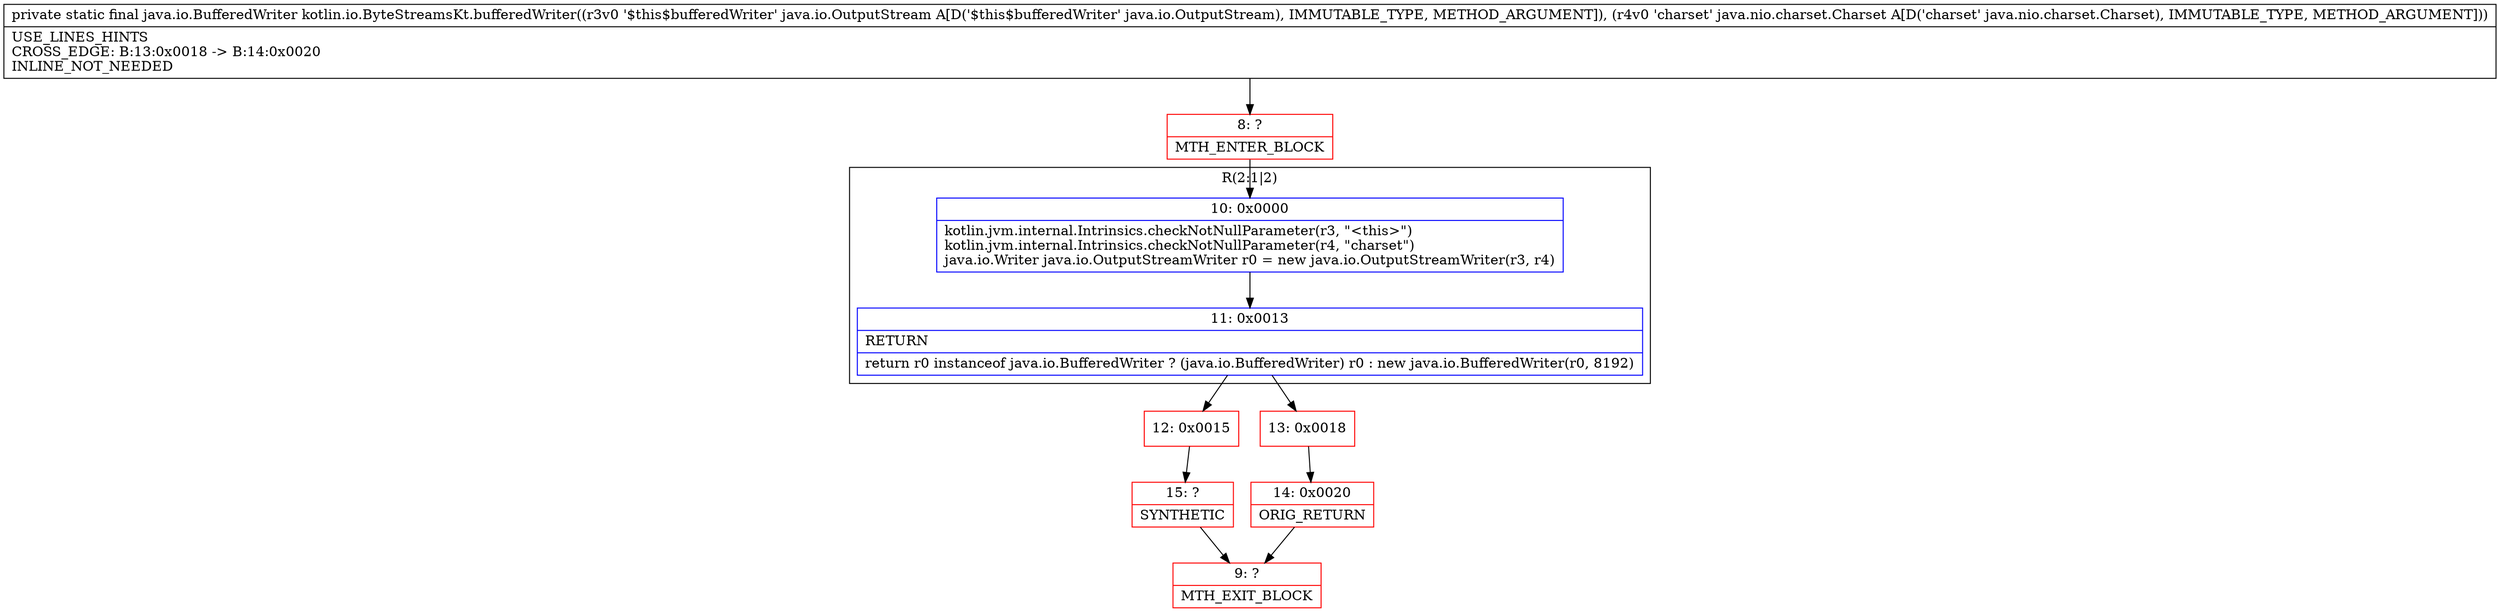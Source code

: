 digraph "CFG forkotlin.io.ByteStreamsKt.bufferedWriter(Ljava\/io\/OutputStream;Ljava\/nio\/charset\/Charset;)Ljava\/io\/BufferedWriter;" {
subgraph cluster_Region_969653796 {
label = "R(2:1|2)";
node [shape=record,color=blue];
Node_10 [shape=record,label="{10\:\ 0x0000|kotlin.jvm.internal.Intrinsics.checkNotNullParameter(r3, \"\<this\>\")\lkotlin.jvm.internal.Intrinsics.checkNotNullParameter(r4, \"charset\")\ljava.io.Writer java.io.OutputStreamWriter r0 = new java.io.OutputStreamWriter(r3, r4)\l}"];
Node_11 [shape=record,label="{11\:\ 0x0013|RETURN\l|return r0 instanceof java.io.BufferedWriter ? (java.io.BufferedWriter) r0 : new java.io.BufferedWriter(r0, 8192)\l}"];
}
Node_8 [shape=record,color=red,label="{8\:\ ?|MTH_ENTER_BLOCK\l}"];
Node_12 [shape=record,color=red,label="{12\:\ 0x0015}"];
Node_15 [shape=record,color=red,label="{15\:\ ?|SYNTHETIC\l}"];
Node_9 [shape=record,color=red,label="{9\:\ ?|MTH_EXIT_BLOCK\l}"];
Node_13 [shape=record,color=red,label="{13\:\ 0x0018}"];
Node_14 [shape=record,color=red,label="{14\:\ 0x0020|ORIG_RETURN\l}"];
MethodNode[shape=record,label="{private static final java.io.BufferedWriter kotlin.io.ByteStreamsKt.bufferedWriter((r3v0 '$this$bufferedWriter' java.io.OutputStream A[D('$this$bufferedWriter' java.io.OutputStream), IMMUTABLE_TYPE, METHOD_ARGUMENT]), (r4v0 'charset' java.nio.charset.Charset A[D('charset' java.nio.charset.Charset), IMMUTABLE_TYPE, METHOD_ARGUMENT]))  | USE_LINES_HINTS\lCROSS_EDGE: B:13:0x0018 \-\> B:14:0x0020\lINLINE_NOT_NEEDED\l}"];
MethodNode -> Node_8;Node_10 -> Node_11;
Node_11 -> Node_12;
Node_11 -> Node_13;
Node_8 -> Node_10;
Node_12 -> Node_15;
Node_15 -> Node_9;
Node_13 -> Node_14;
Node_14 -> Node_9;
}

